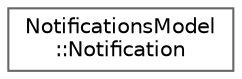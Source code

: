 digraph "Иерархия классов. Графический вид."
{
 // INTERACTIVE_SVG=YES
 // LATEX_PDF_SIZE
  bgcolor="transparent";
  edge [fontname=Helvetica,fontsize=10,labelfontname=Helvetica,labelfontsize=10];
  node [fontname=Helvetica,fontsize=10,shape=box,height=0.2,width=0.4];
  rankdir="LR";
  Node0 [id="Node000000",label="NotificationsModel\l::Notification",height=0.2,width=0.4,color="grey40", fillcolor="white", style="filled",URL="$de/df3/struct_g_u_i_1_1_notifications_model_1_1_notification.html",tooltip=" "];
}
